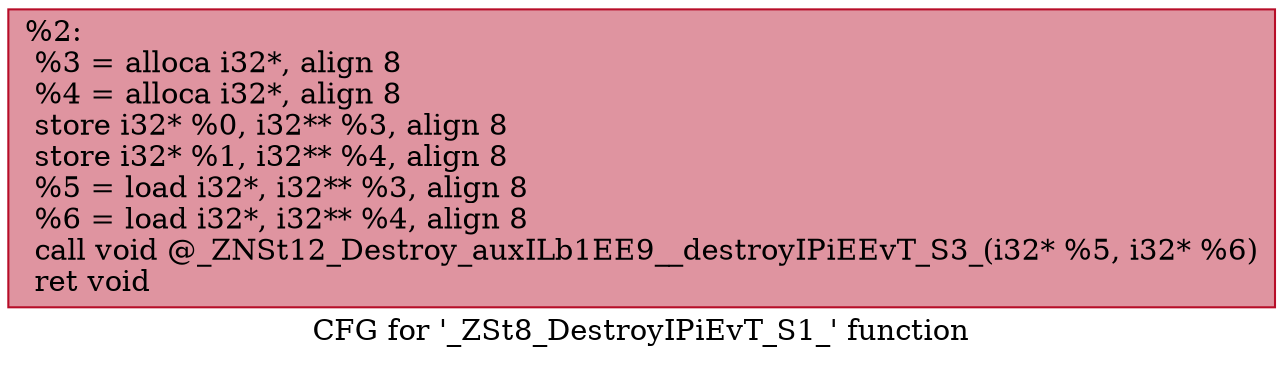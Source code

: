 digraph "CFG for '_ZSt8_DestroyIPiEvT_S1_' function" {
	label="CFG for '_ZSt8_DestroyIPiEvT_S1_' function";

	Node0x559cdb6201f0 [shape=record,color="#b70d28ff", style=filled, fillcolor="#b70d2870",label="{%2:\l  %3 = alloca i32*, align 8\l  %4 = alloca i32*, align 8\l  store i32* %0, i32** %3, align 8\l  store i32* %1, i32** %4, align 8\l  %5 = load i32*, i32** %3, align 8\l  %6 = load i32*, i32** %4, align 8\l  call void @_ZNSt12_Destroy_auxILb1EE9__destroyIPiEEvT_S3_(i32* %5, i32* %6)\l  ret void\l}"];
}
